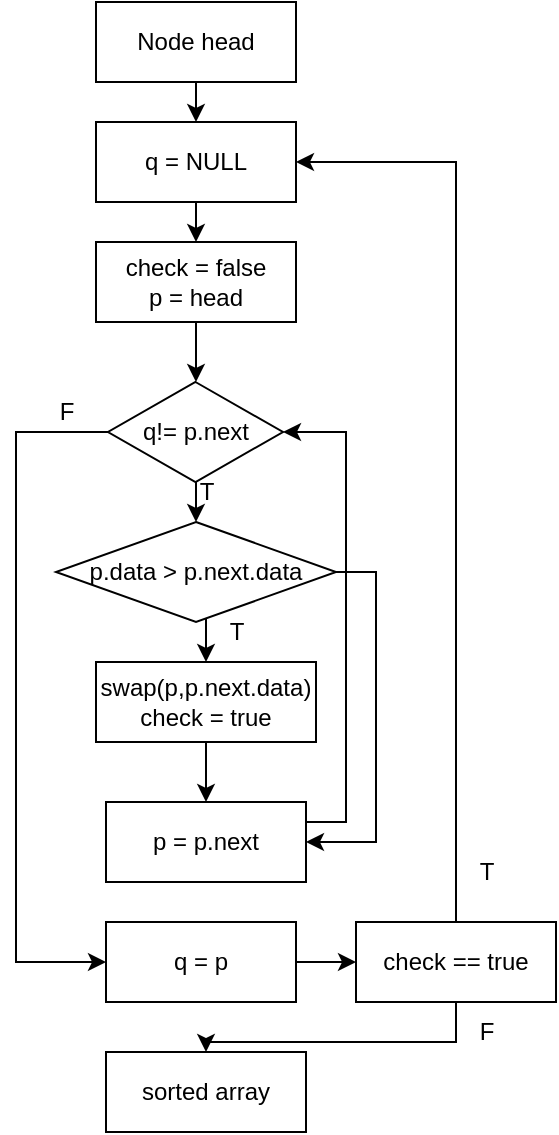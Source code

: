 <mxfile version="21.0.10" type="github">
  <diagram id="prtHgNgQTEPvFCAcTncT" name="Page-1">
    <mxGraphModel dx="1105" dy="582" grid="1" gridSize="10" guides="1" tooltips="1" connect="1" arrows="1" fold="1" page="1" pageScale="1" pageWidth="827" pageHeight="1169" math="0" shadow="0">
      <root>
        <mxCell id="0" />
        <mxCell id="1" parent="0" />
        <mxCell id="EDjKDU2_smodigg_aC31-13" style="edgeStyle=orthogonalEdgeStyle;rounded=0;orthogonalLoop=1;jettySize=auto;html=1;exitX=0.5;exitY=1;exitDx=0;exitDy=0;entryX=0.5;entryY=0;entryDx=0;entryDy=0;" edge="1" parent="1" source="EDjKDU2_smodigg_aC31-1" target="EDjKDU2_smodigg_aC31-3">
          <mxGeometry relative="1" as="geometry" />
        </mxCell>
        <mxCell id="EDjKDU2_smodigg_aC31-1" value="Node head" style="rounded=0;whiteSpace=wrap;html=1;" vertex="1" parent="1">
          <mxGeometry x="320" y="40" width="100" height="40" as="geometry" />
        </mxCell>
        <mxCell id="EDjKDU2_smodigg_aC31-14" style="edgeStyle=orthogonalEdgeStyle;rounded=0;orthogonalLoop=1;jettySize=auto;html=1;exitX=0.5;exitY=1;exitDx=0;exitDy=0;entryX=0.5;entryY=0;entryDx=0;entryDy=0;" edge="1" parent="1" source="EDjKDU2_smodigg_aC31-3" target="EDjKDU2_smodigg_aC31-4">
          <mxGeometry relative="1" as="geometry" />
        </mxCell>
        <mxCell id="EDjKDU2_smodigg_aC31-3" value="q = NULL" style="rounded=0;whiteSpace=wrap;html=1;" vertex="1" parent="1">
          <mxGeometry x="320" y="100" width="100" height="40" as="geometry" />
        </mxCell>
        <mxCell id="EDjKDU2_smodigg_aC31-15" style="edgeStyle=orthogonalEdgeStyle;rounded=0;orthogonalLoop=1;jettySize=auto;html=1;exitX=0.5;exitY=1;exitDx=0;exitDy=0;entryX=0.5;entryY=0;entryDx=0;entryDy=0;" edge="1" parent="1" source="EDjKDU2_smodigg_aC31-4">
          <mxGeometry relative="1" as="geometry">
            <mxPoint x="370" y="230" as="targetPoint" />
          </mxGeometry>
        </mxCell>
        <mxCell id="EDjKDU2_smodigg_aC31-4" value="check = false&lt;br&gt;p = head" style="rounded=0;whiteSpace=wrap;html=1;" vertex="1" parent="1">
          <mxGeometry x="320" y="160" width="100" height="40" as="geometry" />
        </mxCell>
        <mxCell id="EDjKDU2_smodigg_aC31-16" style="edgeStyle=orthogonalEdgeStyle;rounded=0;orthogonalLoop=1;jettySize=auto;html=1;exitX=0.5;exitY=1;exitDx=0;exitDy=0;" edge="1" parent="1">
          <mxGeometry relative="1" as="geometry">
            <mxPoint x="370" y="270" as="sourcePoint" />
            <mxPoint x="370" y="300" as="targetPoint" />
          </mxGeometry>
        </mxCell>
        <mxCell id="EDjKDU2_smodigg_aC31-17" style="edgeStyle=orthogonalEdgeStyle;rounded=0;orthogonalLoop=1;jettySize=auto;html=1;exitX=0.5;exitY=1;exitDx=0;exitDy=0;entryX=0.5;entryY=0;entryDx=0;entryDy=0;" edge="1" parent="1" target="EDjKDU2_smodigg_aC31-8">
          <mxGeometry relative="1" as="geometry">
            <mxPoint x="370" y="340" as="sourcePoint" />
          </mxGeometry>
        </mxCell>
        <mxCell id="EDjKDU2_smodigg_aC31-18" style="edgeStyle=orthogonalEdgeStyle;rounded=0;orthogonalLoop=1;jettySize=auto;html=1;exitX=0.5;exitY=1;exitDx=0;exitDy=0;" edge="1" parent="1" source="EDjKDU2_smodigg_aC31-8" target="EDjKDU2_smodigg_aC31-9">
          <mxGeometry relative="1" as="geometry" />
        </mxCell>
        <mxCell id="EDjKDU2_smodigg_aC31-8" value="swap(p,p.next.data)&lt;br&gt;check = true" style="rounded=0;whiteSpace=wrap;html=1;" vertex="1" parent="1">
          <mxGeometry x="320" y="370" width="110" height="40" as="geometry" />
        </mxCell>
        <mxCell id="EDjKDU2_smodigg_aC31-26" style="edgeStyle=orthogonalEdgeStyle;rounded=0;orthogonalLoop=1;jettySize=auto;html=1;exitX=1;exitY=0.25;exitDx=0;exitDy=0;entryX=1;entryY=0.5;entryDx=0;entryDy=0;" edge="1" parent="1" source="EDjKDU2_smodigg_aC31-9" target="EDjKDU2_smodigg_aC31-28">
          <mxGeometry relative="1" as="geometry">
            <mxPoint x="420" y="250" as="targetPoint" />
          </mxGeometry>
        </mxCell>
        <mxCell id="EDjKDU2_smodigg_aC31-9" value="p = p.next" style="rounded=0;whiteSpace=wrap;html=1;" vertex="1" parent="1">
          <mxGeometry x="325" y="440" width="100" height="40" as="geometry" />
        </mxCell>
        <mxCell id="EDjKDU2_smodigg_aC31-22" style="edgeStyle=orthogonalEdgeStyle;rounded=0;orthogonalLoop=1;jettySize=auto;html=1;exitX=1;exitY=0.5;exitDx=0;exitDy=0;entryX=0;entryY=0.5;entryDx=0;entryDy=0;" edge="1" parent="1" source="EDjKDU2_smodigg_aC31-10" target="EDjKDU2_smodigg_aC31-12">
          <mxGeometry relative="1" as="geometry" />
        </mxCell>
        <mxCell id="EDjKDU2_smodigg_aC31-10" value="q = p" style="rounded=0;whiteSpace=wrap;html=1;" vertex="1" parent="1">
          <mxGeometry x="325" y="500" width="95" height="40" as="geometry" />
        </mxCell>
        <mxCell id="EDjKDU2_smodigg_aC31-11" value="sorted array" style="rounded=0;whiteSpace=wrap;html=1;" vertex="1" parent="1">
          <mxGeometry x="325" y="565" width="100" height="40" as="geometry" />
        </mxCell>
        <mxCell id="EDjKDU2_smodigg_aC31-23" style="edgeStyle=orthogonalEdgeStyle;rounded=0;orthogonalLoop=1;jettySize=auto;html=1;exitX=0.5;exitY=1;exitDx=0;exitDy=0;entryX=0.5;entryY=0;entryDx=0;entryDy=0;" edge="1" parent="1" source="EDjKDU2_smodigg_aC31-12" target="EDjKDU2_smodigg_aC31-11">
          <mxGeometry relative="1" as="geometry">
            <Array as="points">
              <mxPoint x="500" y="560" />
              <mxPoint x="375" y="560" />
            </Array>
          </mxGeometry>
        </mxCell>
        <mxCell id="EDjKDU2_smodigg_aC31-24" style="edgeStyle=orthogonalEdgeStyle;rounded=0;orthogonalLoop=1;jettySize=auto;html=1;exitX=0.5;exitY=0;exitDx=0;exitDy=0;entryX=1;entryY=0.5;entryDx=0;entryDy=0;" edge="1" parent="1" source="EDjKDU2_smodigg_aC31-12" target="EDjKDU2_smodigg_aC31-3">
          <mxGeometry relative="1" as="geometry" />
        </mxCell>
        <mxCell id="EDjKDU2_smodigg_aC31-12" value="check == true" style="rounded=0;whiteSpace=wrap;html=1;" vertex="1" parent="1">
          <mxGeometry x="450" y="500" width="100" height="40" as="geometry" />
        </mxCell>
        <mxCell id="EDjKDU2_smodigg_aC31-30" style="edgeStyle=orthogonalEdgeStyle;rounded=0;orthogonalLoop=1;jettySize=auto;html=1;exitX=0;exitY=0.5;exitDx=0;exitDy=0;entryX=0;entryY=0.5;entryDx=0;entryDy=0;" edge="1" parent="1" source="EDjKDU2_smodigg_aC31-28" target="EDjKDU2_smodigg_aC31-10">
          <mxGeometry relative="1" as="geometry">
            <Array as="points">
              <mxPoint x="280" y="255" />
              <mxPoint x="280" y="520" />
            </Array>
          </mxGeometry>
        </mxCell>
        <mxCell id="EDjKDU2_smodigg_aC31-28" value="q!= p.next" style="rhombus;whiteSpace=wrap;html=1;" vertex="1" parent="1">
          <mxGeometry x="326" y="230" width="87.5" height="50" as="geometry" />
        </mxCell>
        <mxCell id="EDjKDU2_smodigg_aC31-32" style="edgeStyle=orthogonalEdgeStyle;rounded=0;orthogonalLoop=1;jettySize=auto;html=1;exitX=1;exitY=0.5;exitDx=0;exitDy=0;entryX=1;entryY=0.5;entryDx=0;entryDy=0;" edge="1" parent="1" source="EDjKDU2_smodigg_aC31-31" target="EDjKDU2_smodigg_aC31-9">
          <mxGeometry relative="1" as="geometry" />
        </mxCell>
        <mxCell id="EDjKDU2_smodigg_aC31-31" value="p.data &amp;gt; p.next.data" style="rhombus;whiteSpace=wrap;html=1;" vertex="1" parent="1">
          <mxGeometry x="300" y="300" width="140" height="50" as="geometry" />
        </mxCell>
        <mxCell id="EDjKDU2_smodigg_aC31-33" value="F" style="text;html=1;align=center;verticalAlign=middle;resizable=0;points=[];autosize=1;strokeColor=none;fillColor=none;" vertex="1" parent="1">
          <mxGeometry x="290" y="230" width="30" height="30" as="geometry" />
        </mxCell>
        <mxCell id="EDjKDU2_smodigg_aC31-34" value="T&lt;br&gt;" style="text;html=1;align=center;verticalAlign=middle;resizable=0;points=[];autosize=1;strokeColor=none;fillColor=none;" vertex="1" parent="1">
          <mxGeometry x="360" y="270" width="30" height="30" as="geometry" />
        </mxCell>
        <mxCell id="EDjKDU2_smodigg_aC31-35" value="T&lt;br&gt;" style="text;html=1;align=center;verticalAlign=middle;resizable=0;points=[];autosize=1;strokeColor=none;fillColor=none;" vertex="1" parent="1">
          <mxGeometry x="375" y="340" width="30" height="30" as="geometry" />
        </mxCell>
        <mxCell id="EDjKDU2_smodigg_aC31-36" value="F" style="text;html=1;align=center;verticalAlign=middle;resizable=0;points=[];autosize=1;strokeColor=none;fillColor=none;" vertex="1" parent="1">
          <mxGeometry x="500" y="540" width="30" height="30" as="geometry" />
        </mxCell>
        <mxCell id="EDjKDU2_smodigg_aC31-37" value="T&lt;br&gt;" style="text;html=1;align=center;verticalAlign=middle;resizable=0;points=[];autosize=1;strokeColor=none;fillColor=none;" vertex="1" parent="1">
          <mxGeometry x="500" y="460" width="30" height="30" as="geometry" />
        </mxCell>
      </root>
    </mxGraphModel>
  </diagram>
</mxfile>
